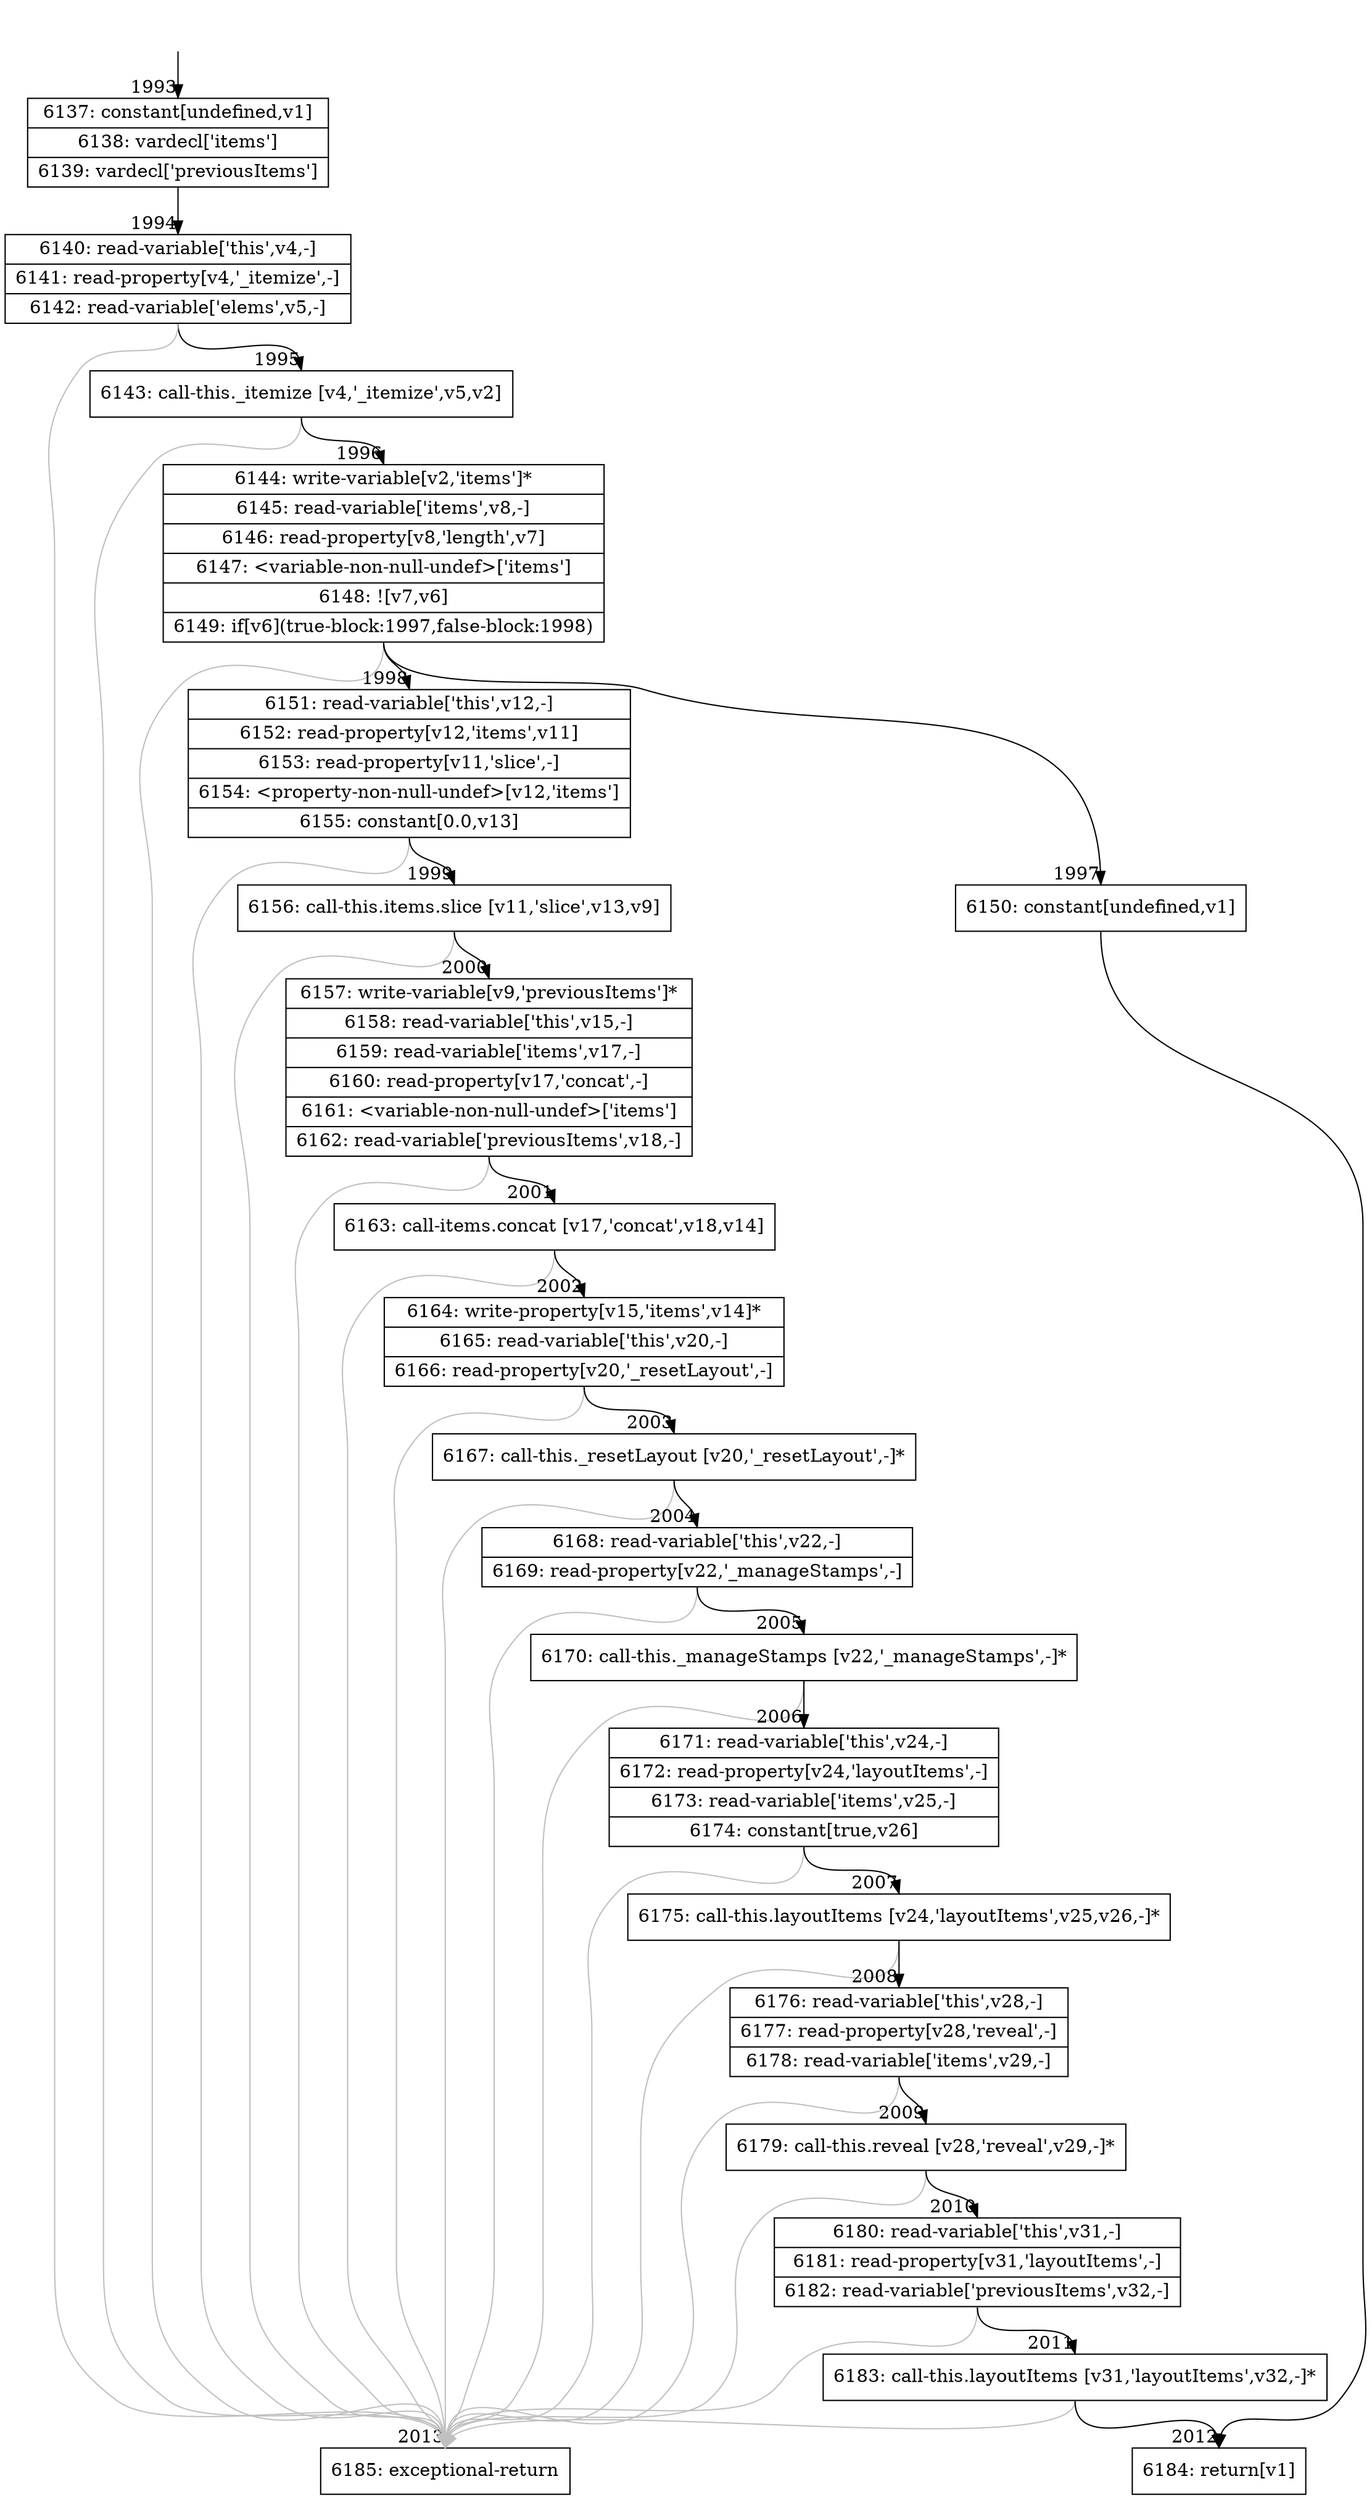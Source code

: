 digraph {
rankdir="TD"
BB_entry183[shape=none,label=""];
BB_entry183 -> BB1993 [tailport=s, headport=n, headlabel="    1993"]
BB1993 [shape=record label="{6137: constant[undefined,v1]|6138: vardecl['items']|6139: vardecl['previousItems']}" ] 
BB1993 -> BB1994 [tailport=s, headport=n, headlabel="      1994"]
BB1994 [shape=record label="{6140: read-variable['this',v4,-]|6141: read-property[v4,'_itemize',-]|6142: read-variable['elems',v5,-]}" ] 
BB1994 -> BB1995 [tailport=s, headport=n, headlabel="      1995"]
BB1994 -> BB2013 [tailport=s, headport=n, color=gray, headlabel="      2013"]
BB1995 [shape=record label="{6143: call-this._itemize [v4,'_itemize',v5,v2]}" ] 
BB1995 -> BB1996 [tailport=s, headport=n, headlabel="      1996"]
BB1995 -> BB2013 [tailport=s, headport=n, color=gray]
BB1996 [shape=record label="{6144: write-variable[v2,'items']*|6145: read-variable['items',v8,-]|6146: read-property[v8,'length',v7]|6147: \<variable-non-null-undef\>['items']|6148: ![v7,v6]|6149: if[v6](true-block:1997,false-block:1998)}" ] 
BB1996 -> BB1997 [tailport=s, headport=n, headlabel="      1997"]
BB1996 -> BB1998 [tailport=s, headport=n, headlabel="      1998"]
BB1996 -> BB2013 [tailport=s, headport=n, color=gray]
BB1997 [shape=record label="{6150: constant[undefined,v1]}" ] 
BB1997 -> BB2012 [tailport=s, headport=n, headlabel="      2012"]
BB1998 [shape=record label="{6151: read-variable['this',v12,-]|6152: read-property[v12,'items',v11]|6153: read-property[v11,'slice',-]|6154: \<property-non-null-undef\>[v12,'items']|6155: constant[0.0,v13]}" ] 
BB1998 -> BB1999 [tailport=s, headport=n, headlabel="      1999"]
BB1998 -> BB2013 [tailport=s, headport=n, color=gray]
BB1999 [shape=record label="{6156: call-this.items.slice [v11,'slice',v13,v9]}" ] 
BB1999 -> BB2000 [tailport=s, headport=n, headlabel="      2000"]
BB1999 -> BB2013 [tailport=s, headport=n, color=gray]
BB2000 [shape=record label="{6157: write-variable[v9,'previousItems']*|6158: read-variable['this',v15,-]|6159: read-variable['items',v17,-]|6160: read-property[v17,'concat',-]|6161: \<variable-non-null-undef\>['items']|6162: read-variable['previousItems',v18,-]}" ] 
BB2000 -> BB2001 [tailport=s, headport=n, headlabel="      2001"]
BB2000 -> BB2013 [tailport=s, headport=n, color=gray]
BB2001 [shape=record label="{6163: call-items.concat [v17,'concat',v18,v14]}" ] 
BB2001 -> BB2002 [tailport=s, headport=n, headlabel="      2002"]
BB2001 -> BB2013 [tailport=s, headport=n, color=gray]
BB2002 [shape=record label="{6164: write-property[v15,'items',v14]*|6165: read-variable['this',v20,-]|6166: read-property[v20,'_resetLayout',-]}" ] 
BB2002 -> BB2003 [tailport=s, headport=n, headlabel="      2003"]
BB2002 -> BB2013 [tailport=s, headport=n, color=gray]
BB2003 [shape=record label="{6167: call-this._resetLayout [v20,'_resetLayout',-]*}" ] 
BB2003 -> BB2004 [tailport=s, headport=n, headlabel="      2004"]
BB2003 -> BB2013 [tailport=s, headport=n, color=gray]
BB2004 [shape=record label="{6168: read-variable['this',v22,-]|6169: read-property[v22,'_manageStamps',-]}" ] 
BB2004 -> BB2005 [tailport=s, headport=n, headlabel="      2005"]
BB2004 -> BB2013 [tailport=s, headport=n, color=gray]
BB2005 [shape=record label="{6170: call-this._manageStamps [v22,'_manageStamps',-]*}" ] 
BB2005 -> BB2006 [tailport=s, headport=n, headlabel="      2006"]
BB2005 -> BB2013 [tailport=s, headport=n, color=gray]
BB2006 [shape=record label="{6171: read-variable['this',v24,-]|6172: read-property[v24,'layoutItems',-]|6173: read-variable['items',v25,-]|6174: constant[true,v26]}" ] 
BB2006 -> BB2007 [tailport=s, headport=n, headlabel="      2007"]
BB2006 -> BB2013 [tailport=s, headport=n, color=gray]
BB2007 [shape=record label="{6175: call-this.layoutItems [v24,'layoutItems',v25,v26,-]*}" ] 
BB2007 -> BB2008 [tailport=s, headport=n, headlabel="      2008"]
BB2007 -> BB2013 [tailport=s, headport=n, color=gray]
BB2008 [shape=record label="{6176: read-variable['this',v28,-]|6177: read-property[v28,'reveal',-]|6178: read-variable['items',v29,-]}" ] 
BB2008 -> BB2009 [tailport=s, headport=n, headlabel="      2009"]
BB2008 -> BB2013 [tailport=s, headport=n, color=gray]
BB2009 [shape=record label="{6179: call-this.reveal [v28,'reveal',v29,-]*}" ] 
BB2009 -> BB2010 [tailport=s, headport=n, headlabel="      2010"]
BB2009 -> BB2013 [tailport=s, headport=n, color=gray]
BB2010 [shape=record label="{6180: read-variable['this',v31,-]|6181: read-property[v31,'layoutItems',-]|6182: read-variable['previousItems',v32,-]}" ] 
BB2010 -> BB2011 [tailport=s, headport=n, headlabel="      2011"]
BB2010 -> BB2013 [tailport=s, headport=n, color=gray]
BB2011 [shape=record label="{6183: call-this.layoutItems [v31,'layoutItems',v32,-]*}" ] 
BB2011 -> BB2012 [tailport=s, headport=n]
BB2011 -> BB2013 [tailport=s, headport=n, color=gray]
BB2012 [shape=record label="{6184: return[v1]}" ] 
BB2013 [shape=record label="{6185: exceptional-return}" ] 
//#$~ 2779
}
